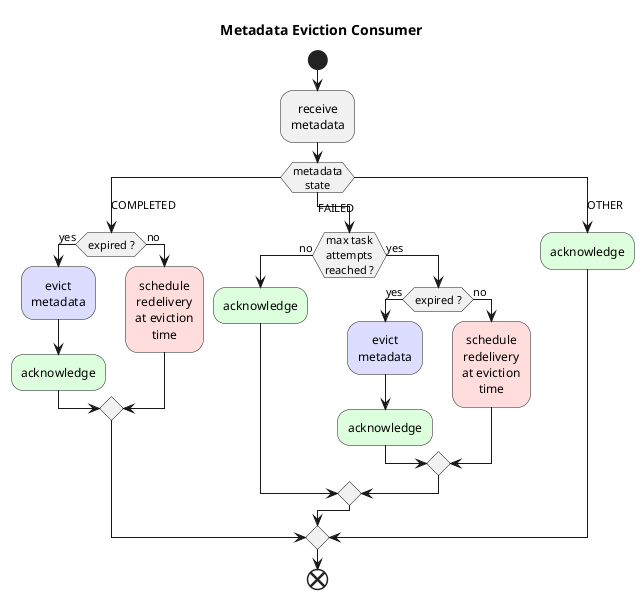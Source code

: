 '
' Copyright © 2022 StreamNative
'
' Licensed under the Apache License, Version 2.0 (the "License");
' you may not use this file except in compliance with the License.
' You may obtain a copy of the License at
'
'     http://www.apache.org/licenses/LICENSE-2.0
'
' Unless required by applicable law or agreed to in writing, software
' distributed under the License is distributed on an "AS IS" BASIS,
' WITHOUT WARRANTIES OR CONDITIONS OF ANY KIND, either express or implied.
' See the License for the specific language governing permissions and
' limitations under the License.
'

@startuml

skinparam defaultTextAlignment center

title Metadata Eviction Consumer

start
:receive\nmetadata;
switch (metadata\nstate)
case (COMPLETED)
    if (expired ?) then (yes)
        #DDDDFF:evict\nmetadata;
        #DDFFDD:acknowledge;
    else (no)
        #FFDDDD:schedule\nredelivery\nat eviction\ntime;
    endif
case (FAILED)
    if (max task\nattempts\nreached ?) then (no)
        #DDFFDD:acknowledge;
    else (yes)
        if (expired ?) then (yes)
            #DDDDFF:evict\nmetadata;
            #DDFFDD:acknowledge;
        else (no)
            #FFDDDD:schedule\nredelivery\nat eviction\ntime;
        endif
    endif
case (OTHER)
    #DDFFDD:acknowledge;
endswitch
end


@enduml